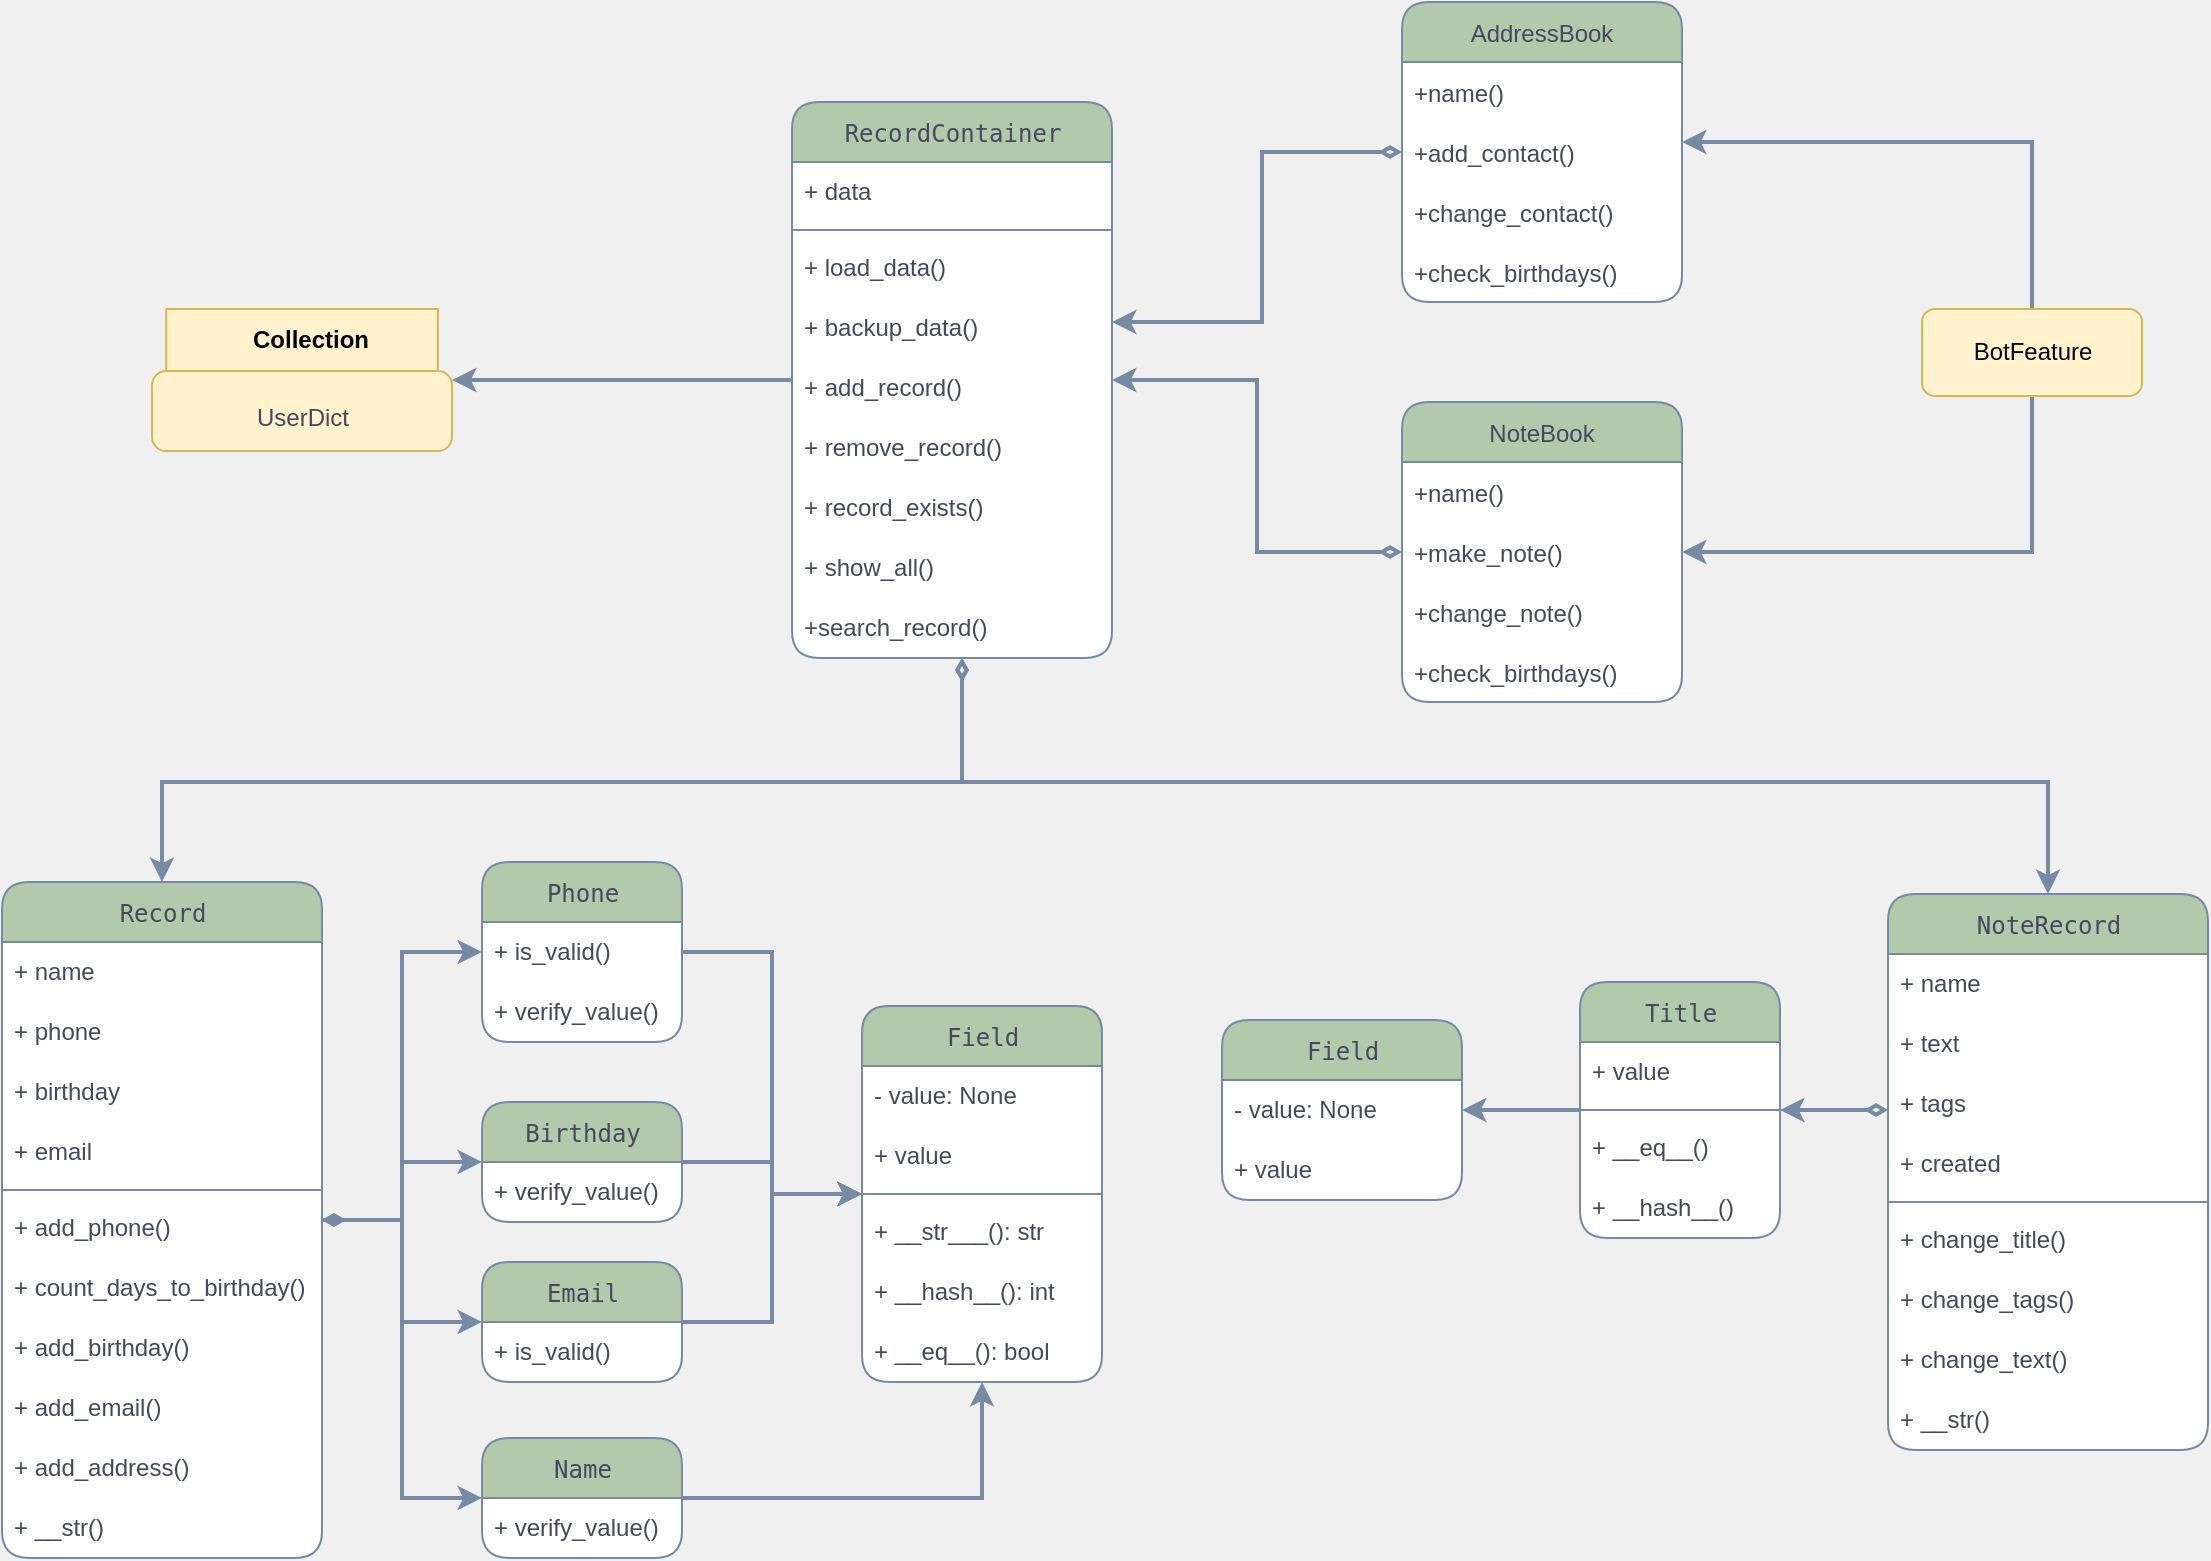 <mxfile version="15.5.4" type="embed"><diagram id="Y5KKU3RK2Xs_1wjv0H1S" name="Page-1"><mxGraphModel dx="2294" dy="1406" grid="0" gridSize="10" guides="1" tooltips="1" connect="1" arrows="1" fold="1" page="1" pageScale="1" pageWidth="1169" pageHeight="827" background="#F0F0F0" math="0" shadow="0"><root><mxCell id="0"/><mxCell id="1" parent="0"/><mxCell id="2" style="edgeStyle=orthogonalEdgeStyle;rounded=0;orthogonalLoop=1;jettySize=auto;html=1;strokeColor=#788AA3;strokeWidth=2;fontColor=#46495D;startArrow=diamondThin;startFill=0;fillColor=#B2C9AB;" edge="1" parent="1" source="3" target="46"><mxGeometry relative="1" as="geometry"><mxPoint x="980" y="95" as="targetPoint"/><Array as="points"><mxPoint x="660" y="95"/><mxPoint x="660" y="180"/></Array></mxGeometry></mxCell><mxCell id="3" value="AddressBook" style="swimlane;fontStyle=0;childLayout=stackLayout;horizontal=1;startSize=30;horizontalStack=0;resizeParent=1;resizeParentMax=0;resizeLast=0;collapsible=1;marginBottom=0;strokeColor=#788AA3;fontColor=#46495D;fillColor=#B2C9AB;rounded=1;swimlaneFillColor=#FFFFFF;" vertex="1" parent="1"><mxGeometry x="730" y="20" width="140" height="150" as="geometry"/></mxCell><mxCell id="4" value="+name()" style="text;strokeColor=none;fillColor=none;align=left;verticalAlign=middle;spacingLeft=4;spacingRight=4;overflow=hidden;points=[[0,0.5],[1,0.5]];portConstraint=eastwest;rotatable=0;fontColor=#46495D;swimlaneFillColor=default;" vertex="1" parent="3"><mxGeometry y="30" width="140" height="30" as="geometry"/></mxCell><mxCell id="5" value="+add_contact()" style="text;strokeColor=none;fillColor=none;align=left;verticalAlign=middle;spacingLeft=4;spacingRight=4;overflow=hidden;points=[[0,0.5],[1,0.5]];portConstraint=eastwest;rotatable=0;fontColor=#46495D;swimlaneFillColor=default;" vertex="1" parent="3"><mxGeometry y="60" width="140" height="30" as="geometry"/></mxCell><mxCell id="6" value="+change_contact()" style="text;strokeColor=none;fillColor=none;align=left;verticalAlign=middle;spacingLeft=4;spacingRight=4;overflow=hidden;points=[[0,0.5],[1,0.5]];portConstraint=eastwest;rotatable=0;fontColor=#46495D;swimlaneFillColor=default;" vertex="1" parent="3"><mxGeometry y="90" width="140" height="30" as="geometry"/></mxCell><mxCell id="7" value="+check_birthdays()" style="text;strokeColor=none;fillColor=none;align=left;verticalAlign=middle;spacingLeft=4;spacingRight=4;overflow=hidden;points=[[0,0.5],[1,0.5]];portConstraint=eastwest;rotatable=0;fontColor=#46495D;swimlaneFillColor=default;" vertex="1" parent="3"><mxGeometry y="120" width="140" height="30" as="geometry"/></mxCell><mxCell id="8" value="&lt;pre style=&quot;font-family: &amp;quot;JetBrains Mono&amp;quot;, monospace;&quot;&gt;Field&lt;/pre&gt;" style="swimlane;fontStyle=0;childLayout=stackLayout;horizontal=1;startSize=30;horizontalStack=0;resizeParent=1;resizeParentMax=0;resizeLast=0;collapsible=1;marginBottom=0;labelBackgroundColor=none;labelBorderColor=none;spacingTop=1;swimlaneLine=1;glass=0;rounded=1;shadow=0;html=1;fillColor=#B2C9AB;strokeColor=#788AA3;fontColor=#46495D;spacingLeft=0;swimlaneFillColor=#FFFFFF;sketch=0;flipH=1;" vertex="1" parent="1"><mxGeometry x="460" y="522" width="120" height="188" as="geometry"/></mxCell><mxCell id="9" value="- value: None" style="text;html=1;align=left;verticalAlign=middle;resizable=0;points=[];autosize=1;strokeColor=none;fillColor=none;fontColor=#46495D;spacingLeft=4;" vertex="1" parent="8"><mxGeometry y="30" width="120" height="30" as="geometry"/></mxCell><mxCell id="10" value="+ value" style="text;html=1;align=left;verticalAlign=middle;resizable=0;points=[];autosize=1;strokeColor=none;fillColor=none;fontColor=#46495D;spacingLeft=4;" vertex="1" parent="8"><mxGeometry y="60" width="120" height="30" as="geometry"/></mxCell><mxCell id="11" value="" style="line;strokeWidth=1;fillColor=none;align=left;verticalAlign=middle;spacingTop=-1;spacingLeft=3;spacingRight=3;rotatable=0;labelPosition=right;points=[];portConstraint=eastwest;strokeColor=inherit;rounded=1;shadow=0;glass=0;labelBorderColor=none;sketch=0;fontColor=#46495D;" vertex="1" parent="8"><mxGeometry y="90" width="120" height="8" as="geometry"/></mxCell><mxCell id="12" value="+ __str___(): str" style="text;html=1;align=left;verticalAlign=middle;resizable=0;points=[];autosize=1;strokeColor=none;fillColor=none;fontColor=#46495D;spacingLeft=4;labelBorderColor=none;container=0;" vertex="1" parent="8"><mxGeometry y="98" width="120" height="30" as="geometry"/></mxCell><mxCell id="13" value="+&amp;nbsp;__hash__(): int" style="text;html=1;align=left;verticalAlign=middle;resizable=0;points=[];autosize=1;strokeColor=none;fillColor=none;fontColor=#46495D;spacingLeft=4;" vertex="1" parent="8"><mxGeometry y="128" width="120" height="30" as="geometry"/></mxCell><mxCell id="14" value="+ __eq__(): bool" style="text;html=1;align=left;verticalAlign=middle;resizable=0;points=[];autosize=1;strokeColor=none;fillColor=none;fontColor=#46495D;spacingLeft=4;" vertex="1" parent="8"><mxGeometry y="158" width="120" height="30" as="geometry"/></mxCell><mxCell id="15" style="edgeStyle=orthogonalEdgeStyle;rounded=0;orthogonalLoop=1;jettySize=auto;html=1;strokeColor=#788AA3;fontColor=#46495D;fillColor=#B2C9AB;strokeWidth=2;" edge="1" parent="1" source="16" target="8"><mxGeometry relative="1" as="geometry"/></mxCell><mxCell id="16" value="&lt;pre style=&quot;font-family: &amp;quot;JetBrains Mono&amp;quot;, monospace;&quot;&gt;Name&lt;/pre&gt;" style="swimlane;fontStyle=0;childLayout=stackLayout;horizontal=1;startSize=30;horizontalStack=0;resizeParent=1;resizeParentMax=0;resizeLast=0;collapsible=1;marginBottom=0;labelBackgroundColor=none;labelBorderColor=none;spacingTop=1;swimlaneLine=1;glass=0;rounded=1;shadow=0;html=1;fillColor=#B2C9AB;strokeColor=#788AA3;fontColor=#46495D;spacingLeft=0;swimlaneFillColor=#FFFFFF;" vertex="1" parent="1"><mxGeometry x="270" y="738" width="100" height="60" as="geometry"/></mxCell><mxCell id="17" value="+&amp;nbsp;verify_value()" style="text;html=1;align=left;verticalAlign=middle;resizable=0;points=[];autosize=1;strokeColor=none;fillColor=none;fontColor=#46495D;spacingLeft=4;swimlaneFillColor=default;" vertex="1" parent="16"><mxGeometry y="30" width="100" height="30" as="geometry"/></mxCell><mxCell id="18" style="edgeStyle=orthogonalEdgeStyle;rounded=0;orthogonalLoop=1;jettySize=auto;html=1;strokeColor=#788AA3;fontColor=#46495D;fillColor=#B2C9AB;strokeWidth=2;" edge="1" parent="1" source="19" target="8"><mxGeometry relative="1" as="geometry"><mxPoint x="500" y="496" as="targetPoint"/></mxGeometry></mxCell><mxCell id="19" value="&lt;pre style=&quot;font-family: &amp;quot;JetBrains Mono&amp;quot;, monospace;&quot;&gt;Phone&lt;/pre&gt;" style="swimlane;fontStyle=0;childLayout=stackLayout;horizontal=1;startSize=30;horizontalStack=0;resizeParent=1;resizeParentMax=0;resizeLast=0;collapsible=1;marginBottom=0;labelBackgroundColor=none;labelBorderColor=none;spacingTop=1;swimlaneLine=1;glass=0;rounded=1;shadow=0;html=1;fillColor=#B2C9AB;strokeColor=#788AA3;fontColor=#46495D;spacingLeft=0;swimlaneFillColor=#FFFFFF;" vertex="1" parent="1"><mxGeometry x="270" y="450" width="100" height="90" as="geometry"/></mxCell><mxCell id="20" value="+&amp;nbsp;is_valid()" style="text;html=1;align=left;verticalAlign=middle;resizable=0;points=[];autosize=1;strokeColor=none;fillColor=none;fontColor=#46495D;spacingLeft=4;swimlaneFillColor=default;" vertex="1" parent="19"><mxGeometry y="30" width="100" height="30" as="geometry"/></mxCell><mxCell id="21" value="+&amp;nbsp;verify_value()" style="text;html=1;align=left;verticalAlign=middle;resizable=0;points=[];autosize=1;strokeColor=none;fillColor=none;fontColor=#46495D;spacingLeft=4;swimlaneFillColor=default;" vertex="1" parent="19"><mxGeometry y="60" width="100" height="30" as="geometry"/></mxCell><mxCell id="22" style="edgeStyle=orthogonalEdgeStyle;rounded=0;orthogonalLoop=1;jettySize=auto;html=1;strokeColor=#788AA3;fontColor=#46495D;fillColor=#B2C9AB;strokeWidth=2;" edge="1" parent="1" source="23" target="8"><mxGeometry relative="1" as="geometry"/></mxCell><mxCell id="23" value="&lt;pre style=&quot;font-family: &amp;quot;JetBrains Mono&amp;quot;, monospace;&quot;&gt;Birthday&lt;/pre&gt;" style="swimlane;fontStyle=0;childLayout=stackLayout;horizontal=1;startSize=30;horizontalStack=0;resizeParent=1;resizeParentMax=0;resizeLast=0;collapsible=1;marginBottom=0;labelBackgroundColor=none;labelBorderColor=none;spacingTop=1;swimlaneLine=1;glass=0;rounded=1;shadow=0;html=1;fillColor=#B2C9AB;strokeColor=#788AA3;fontColor=#46495D;spacingLeft=0;swimlaneFillColor=#FFFFFF;" vertex="1" parent="1"><mxGeometry x="270" y="570" width="100" height="60" as="geometry"/></mxCell><mxCell id="24" value="+&amp;nbsp;verify_value()" style="text;html=1;align=left;verticalAlign=middle;resizable=0;points=[];autosize=1;strokeColor=none;fillColor=none;fontColor=#46495D;spacingLeft=4;swimlaneFillColor=default;" vertex="1" parent="23"><mxGeometry y="30" width="100" height="30" as="geometry"/></mxCell><mxCell id="25" style="edgeStyle=orthogonalEdgeStyle;rounded=0;orthogonalLoop=1;jettySize=auto;html=1;strokeColor=#788AA3;fontColor=#46495D;fillColor=#B2C9AB;strokeWidth=2;" edge="1" parent="1" source="26" target="8"><mxGeometry relative="1" as="geometry"><mxPoint x="420" y="620" as="targetPoint"/></mxGeometry></mxCell><mxCell id="26" value="&lt;pre style=&quot;font-family: &amp;quot;JetBrains Mono&amp;quot;, monospace;&quot;&gt;Email&lt;/pre&gt;" style="swimlane;fontStyle=0;childLayout=stackLayout;horizontal=1;startSize=30;horizontalStack=0;resizeParent=1;resizeParentMax=0;resizeLast=0;collapsible=1;marginBottom=0;labelBackgroundColor=none;labelBorderColor=none;spacingTop=1;swimlaneLine=1;glass=0;rounded=1;shadow=0;html=1;fillColor=#B2C9AB;strokeColor=#788AA3;fontColor=#46495D;spacingLeft=0;swimlaneFillColor=#FFFFFF;" vertex="1" parent="1"><mxGeometry x="270" y="650" width="100" height="60" as="geometry"/></mxCell><mxCell id="27" value="+&amp;nbsp;is_valid()" style="text;html=1;align=left;verticalAlign=middle;resizable=0;points=[];autosize=1;strokeColor=none;fillColor=none;fontColor=#46495D;spacingLeft=4;swimlaneFillColor=default;" vertex="1" parent="26"><mxGeometry y="30" width="100" height="30" as="geometry"/></mxCell><mxCell id="28" style="edgeStyle=orthogonalEdgeStyle;rounded=0;orthogonalLoop=1;jettySize=auto;html=1;strokeColor=#788AA3;fontColor=#46495D;fillColor=#B2C9AB;strokeWidth=2;" edge="1" parent="1" source="31" target="19"><mxGeometry relative="1" as="geometry"/></mxCell><mxCell id="29" style="edgeStyle=orthogonalEdgeStyle;rounded=0;orthogonalLoop=1;jettySize=auto;html=1;strokeColor=#788AA3;fontColor=#46495D;fillColor=#B2C9AB;strokeWidth=2;" edge="1" parent="1" source="31" target="23"><mxGeometry relative="1" as="geometry"/></mxCell><mxCell id="30" style="edgeStyle=orthogonalEdgeStyle;rounded=0;orthogonalLoop=1;jettySize=auto;html=1;strokeColor=#788AA3;fontColor=#46495D;fillColor=#B2C9AB;startArrow=diamondThin;startFill=0;strokeWidth=2;" edge="1" parent="1" source="31" target="26"><mxGeometry relative="1" as="geometry"><mxPoint x="210" y="710" as="sourcePoint"/></mxGeometry></mxCell><mxCell id="31" value="&lt;pre style=&quot;font-family: &amp;quot;JetBrains Mono&amp;quot;, monospace;&quot;&gt;Record&lt;/pre&gt;" style="swimlane;fontStyle=0;childLayout=stackLayout;horizontal=1;startSize=30;horizontalStack=0;resizeParent=1;resizeParentMax=0;resizeLast=0;collapsible=1;marginBottom=0;labelBackgroundColor=none;labelBorderColor=none;spacingTop=1;swimlaneLine=1;glass=0;rounded=1;shadow=0;html=1;fillColor=#B2C9AB;strokeColor=#788AA3;fontColor=#46495D;spacingLeft=0;swimlaneFillColor=#FFFFFF;sketch=0;flipH=1;" vertex="1" parent="1"><mxGeometry x="30" y="460" width="160" height="338" as="geometry"/></mxCell><mxCell id="32" value="+ name" style="text;html=1;align=left;verticalAlign=middle;resizable=0;points=[];autosize=1;strokeColor=none;fillColor=none;fontColor=#46495D;spacingLeft=4;swimlaneFillColor=default;" vertex="1" parent="31"><mxGeometry y="30" width="160" height="30" as="geometry"/></mxCell><mxCell id="33" value="+ phone" style="text;html=1;align=left;verticalAlign=middle;resizable=0;points=[];autosize=1;strokeColor=none;fillColor=none;fontColor=#46495D;spacingLeft=4;swimlaneFillColor=default;" vertex="1" parent="31"><mxGeometry y="60" width="160" height="30" as="geometry"/></mxCell><mxCell id="34" value="+ birthday" style="text;html=1;align=left;verticalAlign=middle;resizable=0;points=[];autosize=1;strokeColor=none;fillColor=none;fontColor=#46495D;spacingLeft=4;swimlaneFillColor=default;" vertex="1" parent="31"><mxGeometry y="90" width="160" height="30" as="geometry"/></mxCell><mxCell id="35" value="+ email" style="text;html=1;align=left;verticalAlign=middle;resizable=0;points=[];autosize=1;strokeColor=none;fillColor=none;fontColor=#46495D;spacingLeft=4;swimlaneFillColor=default;" vertex="1" parent="31"><mxGeometry y="120" width="160" height="30" as="geometry"/></mxCell><mxCell id="36" value="" style="line;strokeWidth=1;fillColor=none;align=left;verticalAlign=middle;spacingTop=-1;spacingLeft=3;spacingRight=3;rotatable=0;labelPosition=right;points=[];portConstraint=eastwest;strokeColor=inherit;rounded=1;shadow=0;glass=0;labelBorderColor=none;sketch=0;fontColor=#46495D;swimlaneFillColor=default;" vertex="1" parent="31"><mxGeometry y="150" width="160" height="8" as="geometry"/></mxCell><mxCell id="37" value="+&amp;nbsp;add_phone()" style="text;html=1;align=left;verticalAlign=middle;resizable=0;points=[];autosize=1;strokeColor=none;fillColor=none;fontColor=#46495D;spacingLeft=4;labelBorderColor=none;container=0;swimlaneFillColor=default;" vertex="1" parent="31"><mxGeometry y="158" width="160" height="30" as="geometry"/></mxCell><mxCell id="38" value="+&amp;nbsp;count_days_to_birthday()" style="text;html=1;align=left;verticalAlign=middle;resizable=0;points=[];autosize=1;strokeColor=none;fillColor=none;fontColor=#46495D;spacingLeft=4;labelBorderColor=none;container=0;swimlaneFillColor=default;" vertex="1" parent="31"><mxGeometry y="188" width="160" height="30" as="geometry"/></mxCell><mxCell id="39" value="+&amp;nbsp;add_birthday()" style="text;html=1;align=left;verticalAlign=middle;resizable=0;points=[];autosize=1;strokeColor=none;fillColor=none;fontColor=#46495D;spacingLeft=4;labelBorderColor=none;container=0;swimlaneFillColor=default;" vertex="1" parent="31"><mxGeometry y="218" width="160" height="30" as="geometry"/></mxCell><mxCell id="40" value="+&amp;nbsp;add_email()" style="text;html=1;align=left;verticalAlign=middle;resizable=0;points=[];autosize=1;strokeColor=none;fillColor=none;fontColor=#46495D;spacingLeft=4;labelBorderColor=none;container=0;swimlaneFillColor=default;" vertex="1" parent="31"><mxGeometry y="248" width="160" height="30" as="geometry"/></mxCell><mxCell id="41" value="+&amp;nbsp;add_address()" style="text;html=1;align=left;verticalAlign=middle;resizable=0;points=[];autosize=1;strokeColor=none;fillColor=none;fontColor=#46495D;spacingLeft=4;labelBorderColor=none;container=0;swimlaneFillColor=default;" vertex="1" parent="31"><mxGeometry y="278" width="160" height="30" as="geometry"/></mxCell><mxCell id="42" value="+&amp;nbsp;__str()" style="text;html=1;align=left;verticalAlign=middle;resizable=0;points=[];autosize=1;strokeColor=none;fillColor=none;fontColor=#46495D;spacingLeft=4;labelBorderColor=none;container=0;swimlaneFillColor=default;" vertex="1" parent="31"><mxGeometry y="308" width="160" height="30" as="geometry"/></mxCell><mxCell id="43" style="edgeStyle=orthogonalEdgeStyle;rounded=0;orthogonalLoop=1;jettySize=auto;html=1;strokeColor=#788AA3;fontColor=#46495D;fillColor=#B2C9AB;startArrow=diamondThin;startFill=0;strokeWidth=2;" edge="1" parent="1" source="31" target="16"><mxGeometry relative="1" as="geometry"><mxPoint x="420" y="690" as="sourcePoint"/><mxPoint x="510" y="566" as="targetPoint"/><Array as="points"/></mxGeometry></mxCell><mxCell id="44" style="edgeStyle=orthogonalEdgeStyle;rounded=0;orthogonalLoop=1;jettySize=auto;html=1;strokeColor=#788AA3;strokeWidth=2;fontColor=#46495D;startArrow=diamondThin;startFill=0;fillColor=#B2C9AB;" edge="1" parent="1" source="46" target="31"><mxGeometry relative="1" as="geometry"><Array as="points"><mxPoint x="510" y="410"/><mxPoint x="110" y="410"/></Array></mxGeometry></mxCell><mxCell id="45" style="edgeStyle=orthogonalEdgeStyle;rounded=0;orthogonalLoop=1;jettySize=auto;html=1;strokeColor=#788AA3;strokeWidth=2;fontColor=#46495D;startArrow=diamondThin;startFill=0;fillColor=#B2C9AB;" edge="1" parent="1" source="46" target="63"><mxGeometry relative="1" as="geometry"><Array as="points"><mxPoint x="510" y="410"/><mxPoint x="1053" y="410"/></Array></mxGeometry></mxCell><mxCell id="46" value="&lt;pre style=&quot;font-family: &amp;quot;JetBrains Mono&amp;quot;, monospace;&quot;&gt;RecordContainer&lt;/pre&gt;" style="swimlane;fontStyle=0;childLayout=stackLayout;horizontal=1;startSize=30;horizontalStack=0;resizeParent=1;resizeParentMax=0;resizeLast=0;collapsible=1;marginBottom=0;labelBackgroundColor=none;labelBorderColor=none;spacingTop=1;swimlaneLine=1;glass=0;rounded=1;shadow=0;html=1;fillColor=#B2C9AB;strokeColor=#788AA3;fontColor=#46495D;spacingLeft=0;swimlaneFillColor=#FFFFFF;sketch=0;flipH=1;" vertex="1" parent="1"><mxGeometry x="425" y="70" width="160" height="278" as="geometry"/></mxCell><mxCell id="47" value="+ data" style="text;html=1;align=left;verticalAlign=middle;resizable=0;points=[];autosize=1;strokeColor=none;fillColor=none;fontColor=#46495D;spacingLeft=4;swimlaneFillColor=default;" vertex="1" parent="46"><mxGeometry y="30" width="160" height="30" as="geometry"/></mxCell><mxCell id="48" value="" style="line;strokeWidth=1;fillColor=none;align=left;verticalAlign=middle;spacingTop=-1;spacingLeft=3;spacingRight=3;rotatable=0;labelPosition=right;points=[];portConstraint=eastwest;strokeColor=inherit;rounded=1;shadow=0;glass=0;labelBorderColor=none;sketch=0;fontColor=#46495D;swimlaneFillColor=default;" vertex="1" parent="46"><mxGeometry y="60" width="160" height="8" as="geometry"/></mxCell><mxCell id="49" value="+&amp;nbsp;load_data()" style="text;html=1;align=left;verticalAlign=middle;resizable=0;points=[];autosize=1;strokeColor=none;fillColor=none;fontColor=#46495D;spacingLeft=4;labelBorderColor=none;container=0;swimlaneFillColor=default;" vertex="1" parent="46"><mxGeometry y="68" width="160" height="30" as="geometry"/></mxCell><mxCell id="50" value="+&amp;nbsp;backup_data()" style="text;html=1;align=left;verticalAlign=middle;resizable=0;points=[];autosize=1;strokeColor=none;fillColor=none;fontColor=#46495D;spacingLeft=4;labelBorderColor=none;container=0;swimlaneFillColor=default;" vertex="1" parent="46"><mxGeometry y="98" width="160" height="30" as="geometry"/></mxCell><mxCell id="51" value="+&amp;nbsp;add_record()" style="text;html=1;align=left;verticalAlign=middle;resizable=0;points=[];autosize=1;strokeColor=none;fillColor=none;fontColor=#46495D;spacingLeft=4;labelBorderColor=none;container=0;swimlaneFillColor=default;" vertex="1" parent="46"><mxGeometry y="128" width="160" height="30" as="geometry"/></mxCell><mxCell id="52" value="+&amp;nbsp;remove_record()" style="text;html=1;align=left;verticalAlign=middle;resizable=0;points=[];autosize=1;strokeColor=none;fillColor=none;fontColor=#46495D;spacingLeft=4;labelBorderColor=none;container=0;swimlaneFillColor=default;" vertex="1" parent="46"><mxGeometry y="158" width="160" height="30" as="geometry"/></mxCell><mxCell id="53" value="+&amp;nbsp;record_exists()" style="text;html=1;align=left;verticalAlign=middle;resizable=0;points=[];autosize=1;strokeColor=none;fillColor=none;fontColor=#46495D;spacingLeft=4;labelBorderColor=none;container=0;swimlaneFillColor=default;" vertex="1" parent="46"><mxGeometry y="188" width="160" height="30" as="geometry"/></mxCell><mxCell id="54" value="+ show_all()" style="text;html=1;align=left;verticalAlign=middle;resizable=0;points=[];autosize=1;strokeColor=none;fillColor=none;fontColor=#46495D;spacingLeft=4;labelBorderColor=none;container=0;swimlaneFillColor=default;" vertex="1" parent="46"><mxGeometry y="218" width="160" height="30" as="geometry"/></mxCell><mxCell id="55" value="+search_record()" style="text;html=1;align=left;verticalAlign=middle;resizable=0;points=[];autosize=1;strokeColor=none;fillColor=none;fontColor=#46495D;spacingLeft=4;labelBorderColor=none;container=0;swimlaneFillColor=default;" vertex="1" parent="46"><mxGeometry y="248" width="160" height="30" as="geometry"/></mxCell><mxCell id="56" value="NoteBook" style="swimlane;fontStyle=0;childLayout=stackLayout;horizontal=1;startSize=30;horizontalStack=0;resizeParent=1;resizeParentMax=0;resizeLast=0;collapsible=1;marginBottom=0;strokeColor=#788AA3;fontColor=#46495D;fillColor=#B2C9AB;rounded=1;swimlaneFillColor=#FFFFFF;" vertex="1" parent="1"><mxGeometry x="730" y="220" width="140" height="150" as="geometry"/></mxCell><mxCell id="57" value="+name()" style="text;strokeColor=none;fillColor=none;align=left;verticalAlign=middle;spacingLeft=4;spacingRight=4;overflow=hidden;points=[[0,0.5],[1,0.5]];portConstraint=eastwest;rotatable=0;fontColor=#46495D;swimlaneFillColor=default;" vertex="1" parent="56"><mxGeometry y="30" width="140" height="30" as="geometry"/></mxCell><mxCell id="58" value="+make_note()" style="text;strokeColor=none;fillColor=none;align=left;verticalAlign=middle;spacingLeft=4;spacingRight=4;overflow=hidden;points=[[0,0.5],[1,0.5]];portConstraint=eastwest;rotatable=0;fontColor=#46495D;swimlaneFillColor=default;" vertex="1" parent="56"><mxGeometry y="60" width="140" height="30" as="geometry"/></mxCell><mxCell id="59" value="+change_note()" style="text;strokeColor=none;fillColor=none;align=left;verticalAlign=middle;spacingLeft=4;spacingRight=4;overflow=hidden;points=[[0,0.5],[1,0.5]];portConstraint=eastwest;rotatable=0;fontColor=#46495D;swimlaneFillColor=default;" vertex="1" parent="56"><mxGeometry y="90" width="140" height="30" as="geometry"/></mxCell><mxCell id="60" value="+check_birthdays()" style="text;strokeColor=none;fillColor=none;align=left;verticalAlign=middle;spacingLeft=4;spacingRight=4;overflow=hidden;points=[[0,0.5],[1,0.5]];portConstraint=eastwest;rotatable=0;fontColor=#46495D;swimlaneFillColor=default;" vertex="1" parent="56"><mxGeometry y="120" width="140" height="30" as="geometry"/></mxCell><mxCell id="61" style="edgeStyle=orthogonalEdgeStyle;rounded=0;orthogonalLoop=1;jettySize=auto;html=1;strokeColor=#788AA3;strokeWidth=2;fontColor=#46495D;startArrow=diamondThin;startFill=0;fillColor=#B2C9AB;" edge="1" parent="1" source="58" target="46"><mxGeometry relative="1" as="geometry"/></mxCell><mxCell id="62" style="edgeStyle=orthogonalEdgeStyle;rounded=0;orthogonalLoop=1;jettySize=auto;html=1;strokeColor=#788AA3;strokeWidth=2;fontColor=#46495D;startArrow=diamondThin;startFill=0;fillColor=#B2C9AB;" edge="1" parent="1" source="63" target="77"><mxGeometry relative="1" as="geometry"><Array as="points"><mxPoint x="947" y="574"/><mxPoint x="947" y="574"/></Array></mxGeometry></mxCell><mxCell id="63" value="&lt;pre style=&quot;font-family: &amp;quot;JetBrains Mono&amp;quot;, monospace;&quot;&gt;NoteRecord&lt;/pre&gt;" style="swimlane;fontStyle=0;childLayout=stackLayout;horizontal=1;startSize=30;horizontalStack=0;resizeParent=1;resizeParentMax=0;resizeLast=0;collapsible=1;marginBottom=0;labelBackgroundColor=none;labelBorderColor=none;spacingTop=1;swimlaneLine=1;glass=0;rounded=1;shadow=0;html=1;fillColor=#B2C9AB;strokeColor=#788AA3;fontColor=#46495D;spacingLeft=0;swimlaneFillColor=#FFFFFF;sketch=0;flipH=1;" vertex="1" parent="1"><mxGeometry x="973" y="466" width="160" height="278" as="geometry"/></mxCell><mxCell id="64" value="+ name" style="text;html=1;align=left;verticalAlign=middle;resizable=0;points=[];autosize=1;strokeColor=none;fillColor=none;fontColor=#46495D;spacingLeft=4;" vertex="1" parent="63"><mxGeometry y="30" width="160" height="30" as="geometry"/></mxCell><mxCell id="65" value="+ text" style="text;html=1;align=left;verticalAlign=middle;resizable=0;points=[];autosize=1;strokeColor=none;fillColor=none;fontColor=#46495D;spacingLeft=4;" vertex="1" parent="63"><mxGeometry y="60" width="160" height="30" as="geometry"/></mxCell><mxCell id="66" value="+ tags" style="text;html=1;align=left;verticalAlign=middle;resizable=0;points=[];autosize=1;strokeColor=none;fillColor=none;fontColor=#46495D;spacingLeft=4;" vertex="1" parent="63"><mxGeometry y="90" width="160" height="30" as="geometry"/></mxCell><mxCell id="67" value="+ created" style="text;html=1;align=left;verticalAlign=middle;resizable=0;points=[];autosize=1;strokeColor=none;fillColor=none;fontColor=#46495D;spacingLeft=4;" vertex="1" parent="63"><mxGeometry y="120" width="160" height="30" as="geometry"/></mxCell><mxCell id="68" value="" style="line;strokeWidth=1;fillColor=none;align=left;verticalAlign=middle;spacingTop=-1;spacingLeft=3;spacingRight=3;rotatable=0;labelPosition=right;points=[];portConstraint=eastwest;strokeColor=inherit;rounded=1;shadow=0;glass=0;labelBorderColor=none;sketch=0;fontColor=#46495D;" vertex="1" parent="63"><mxGeometry y="150" width="160" height="8" as="geometry"/></mxCell><mxCell id="69" value="+&amp;nbsp;change_title()" style="text;html=1;align=left;verticalAlign=middle;resizable=0;points=[];autosize=1;strokeColor=none;fillColor=none;fontColor=#46495D;spacingLeft=4;labelBorderColor=none;container=0;" vertex="1" parent="63"><mxGeometry y="158" width="160" height="30" as="geometry"/></mxCell><mxCell id="70" value="+&amp;nbsp;change_tags()" style="text;html=1;align=left;verticalAlign=middle;resizable=0;points=[];autosize=1;strokeColor=none;fillColor=none;fontColor=#46495D;spacingLeft=4;labelBorderColor=none;container=0;" vertex="1" parent="63"><mxGeometry y="188" width="160" height="30" as="geometry"/></mxCell><mxCell id="71" value="+&amp;nbsp;change_text()" style="text;html=1;align=left;verticalAlign=middle;resizable=0;points=[];autosize=1;strokeColor=none;fillColor=none;fontColor=#46495D;spacingLeft=4;labelBorderColor=none;container=0;" vertex="1" parent="63"><mxGeometry y="218" width="160" height="30" as="geometry"/></mxCell><mxCell id="72" value="+&amp;nbsp;__str()" style="text;html=1;align=left;verticalAlign=middle;resizable=0;points=[];autosize=1;strokeColor=none;fillColor=none;fontColor=#46495D;spacingLeft=4;labelBorderColor=none;container=0;" vertex="1" parent="63"><mxGeometry y="248" width="160" height="30" as="geometry"/></mxCell><mxCell id="73" value="&lt;pre style=&quot;font-family: &amp;quot;JetBrains Mono&amp;quot;, monospace;&quot;&gt;Field&lt;/pre&gt;" style="swimlane;fontStyle=0;childLayout=stackLayout;horizontal=1;startSize=30;horizontalStack=0;resizeParent=1;resizeParentMax=0;resizeLast=0;collapsible=1;marginBottom=0;labelBackgroundColor=none;labelBorderColor=none;spacingTop=1;swimlaneLine=1;glass=0;rounded=1;shadow=0;html=1;fillColor=#B2C9AB;strokeColor=#788AA3;fontColor=#46495D;spacingLeft=0;swimlaneFillColor=#FFFFFF;sketch=0;flipH=1;" vertex="1" parent="1"><mxGeometry x="640" y="529" width="120" height="90" as="geometry"/></mxCell><mxCell id="74" value="- value: None" style="text;html=1;align=left;verticalAlign=middle;resizable=0;points=[];autosize=1;strokeColor=none;fillColor=none;fontColor=#46495D;spacingLeft=4;" vertex="1" parent="73"><mxGeometry y="30" width="120" height="30" as="geometry"/></mxCell><mxCell id="75" value="+ value" style="text;html=1;align=left;verticalAlign=middle;resizable=0;points=[];autosize=1;strokeColor=none;fillColor=none;fontColor=#46495D;spacingLeft=4;" vertex="1" parent="73"><mxGeometry y="60" width="120" height="30" as="geometry"/></mxCell><mxCell id="76" style="edgeStyle=orthogonalEdgeStyle;rounded=0;orthogonalLoop=1;jettySize=auto;html=1;strokeColor=#788AA3;strokeWidth=2;fontColor=#46495D;startArrow=none;startFill=0;fillColor=#B2C9AB;" edge="1" parent="1" source="77" target="74"><mxGeometry relative="1" as="geometry"/></mxCell><mxCell id="77" value="&lt;pre style=&quot;font-family: &amp;quot;JetBrains Mono&amp;quot;, monospace;&quot;&gt;Title&lt;/pre&gt;" style="swimlane;fontStyle=0;childLayout=stackLayout;horizontal=1;startSize=30;horizontalStack=0;resizeParent=1;resizeParentMax=0;resizeLast=0;collapsible=1;marginBottom=0;labelBackgroundColor=none;labelBorderColor=none;spacingTop=1;swimlaneLine=1;glass=0;rounded=1;shadow=0;html=1;fillColor=#B2C9AB;strokeColor=#788AA3;fontColor=#46495D;spacingLeft=0;swimlaneFillColor=#FFFFFF;" vertex="1" parent="1"><mxGeometry x="819" y="510" width="100" height="128" as="geometry"/></mxCell><mxCell id="78" value="+&amp;nbsp;value" style="text;html=1;align=left;verticalAlign=middle;resizable=0;points=[];autosize=1;strokeColor=none;fillColor=none;fontColor=#46495D;spacingLeft=4;" vertex="1" parent="77"><mxGeometry y="30" width="100" height="30" as="geometry"/></mxCell><mxCell id="79" value="" style="line;strokeWidth=1;fillColor=none;align=left;verticalAlign=middle;spacingTop=-1;spacingLeft=3;spacingRight=3;rotatable=0;labelPosition=right;points=[];portConstraint=eastwest;strokeColor=inherit;rounded=1;shadow=0;glass=0;labelBorderColor=none;sketch=0;fontColor=#46495D;" vertex="1" parent="77"><mxGeometry y="60" width="100" height="8" as="geometry"/></mxCell><mxCell id="80" value="+ __eq__()" style="text;html=1;align=left;verticalAlign=middle;resizable=0;points=[];autosize=1;strokeColor=none;fillColor=none;fontColor=#46495D;spacingLeft=4;" vertex="1" parent="77"><mxGeometry y="68" width="100" height="30" as="geometry"/></mxCell><mxCell id="81" value="+&amp;nbsp;__hash__()" style="text;html=1;align=left;verticalAlign=middle;resizable=0;points=[];autosize=1;strokeColor=none;fillColor=none;fontColor=#46495D;spacingLeft=4;" vertex="1" parent="77"><mxGeometry y="98" width="100" height="30" as="geometry"/></mxCell><mxCell id="82" value="Collection" style="shape=folder;fontStyle=1;tabWidth=150;tabHeight=31;tabPosition=left;html=1;boundedLbl=1;labelInHeader=1;container=1;collapsible=0;rounded=1;shadow=0;glass=0;labelBorderColor=none;sketch=0;strokeColor=#d6b656;fillColor=#fff2cc;fontColor=#000000;" vertex="1" parent="1"><mxGeometry x="105" y="173.5" width="150" height="71" as="geometry"/></mxCell><mxCell id="83" value="UserDict" style="html=1;strokeColor=none;resizeWidth=1;resizeHeight=1;fillColor=none;part=1;connectable=0;allowArrows=0;deletable=0;rounded=1;shadow=0;glass=0;labelBorderColor=none;sketch=0;fontColor=#46495D;" vertex="1" parent="82"><mxGeometry width="150" height="49.7" relative="1" as="geometry"><mxPoint y="30" as="offset"/></mxGeometry></mxCell><mxCell id="84" style="edgeStyle=orthogonalEdgeStyle;rounded=0;orthogonalLoop=1;jettySize=auto;html=1;strokeColor=#788AA3;strokeWidth=2;fontColor=#46495D;startArrow=none;startFill=0;fillColor=#B2C9AB;" edge="1" parent="1" source="46" target="82"><mxGeometry relative="1" as="geometry"><mxPoint x="755" y="554" as="sourcePoint"/><mxPoint x="675" y="554" as="targetPoint"/></mxGeometry></mxCell><mxCell id="85" style="edgeStyle=orthogonalEdgeStyle;rounded=0;orthogonalLoop=1;jettySize=auto;html=1;strokeColor=#788AA3;strokeWidth=2;fontColor=#46495D;startArrow=none;startFill=0;fillColor=#B2C9AB;" edge="1" parent="1" source="87" target="3"><mxGeometry relative="1" as="geometry"><Array as="points"><mxPoint x="1045" y="90"/></Array></mxGeometry></mxCell><mxCell id="86" style="edgeStyle=orthogonalEdgeStyle;rounded=0;orthogonalLoop=1;jettySize=auto;html=1;strokeColor=#788AA3;strokeWidth=2;fontColor=#46495D;startArrow=none;startFill=0;fillColor=#B2C9AB;" edge="1" parent="1" source="87" target="56"><mxGeometry relative="1" as="geometry"><Array as="points"><mxPoint x="1045" y="295"/></Array></mxGeometry></mxCell><mxCell id="87" value="BotFeature" style="html=1;rounded=1;shadow=0;glass=0;labelBorderColor=none;sketch=0;strokeColor=#d6b656;fillColor=#fff2cc;fontColor=#000000;" vertex="1" parent="1"><mxGeometry x="990" y="173.5" width="110" height="43.5" as="geometry"/></mxCell></root></mxGraphModel></diagram></mxfile>